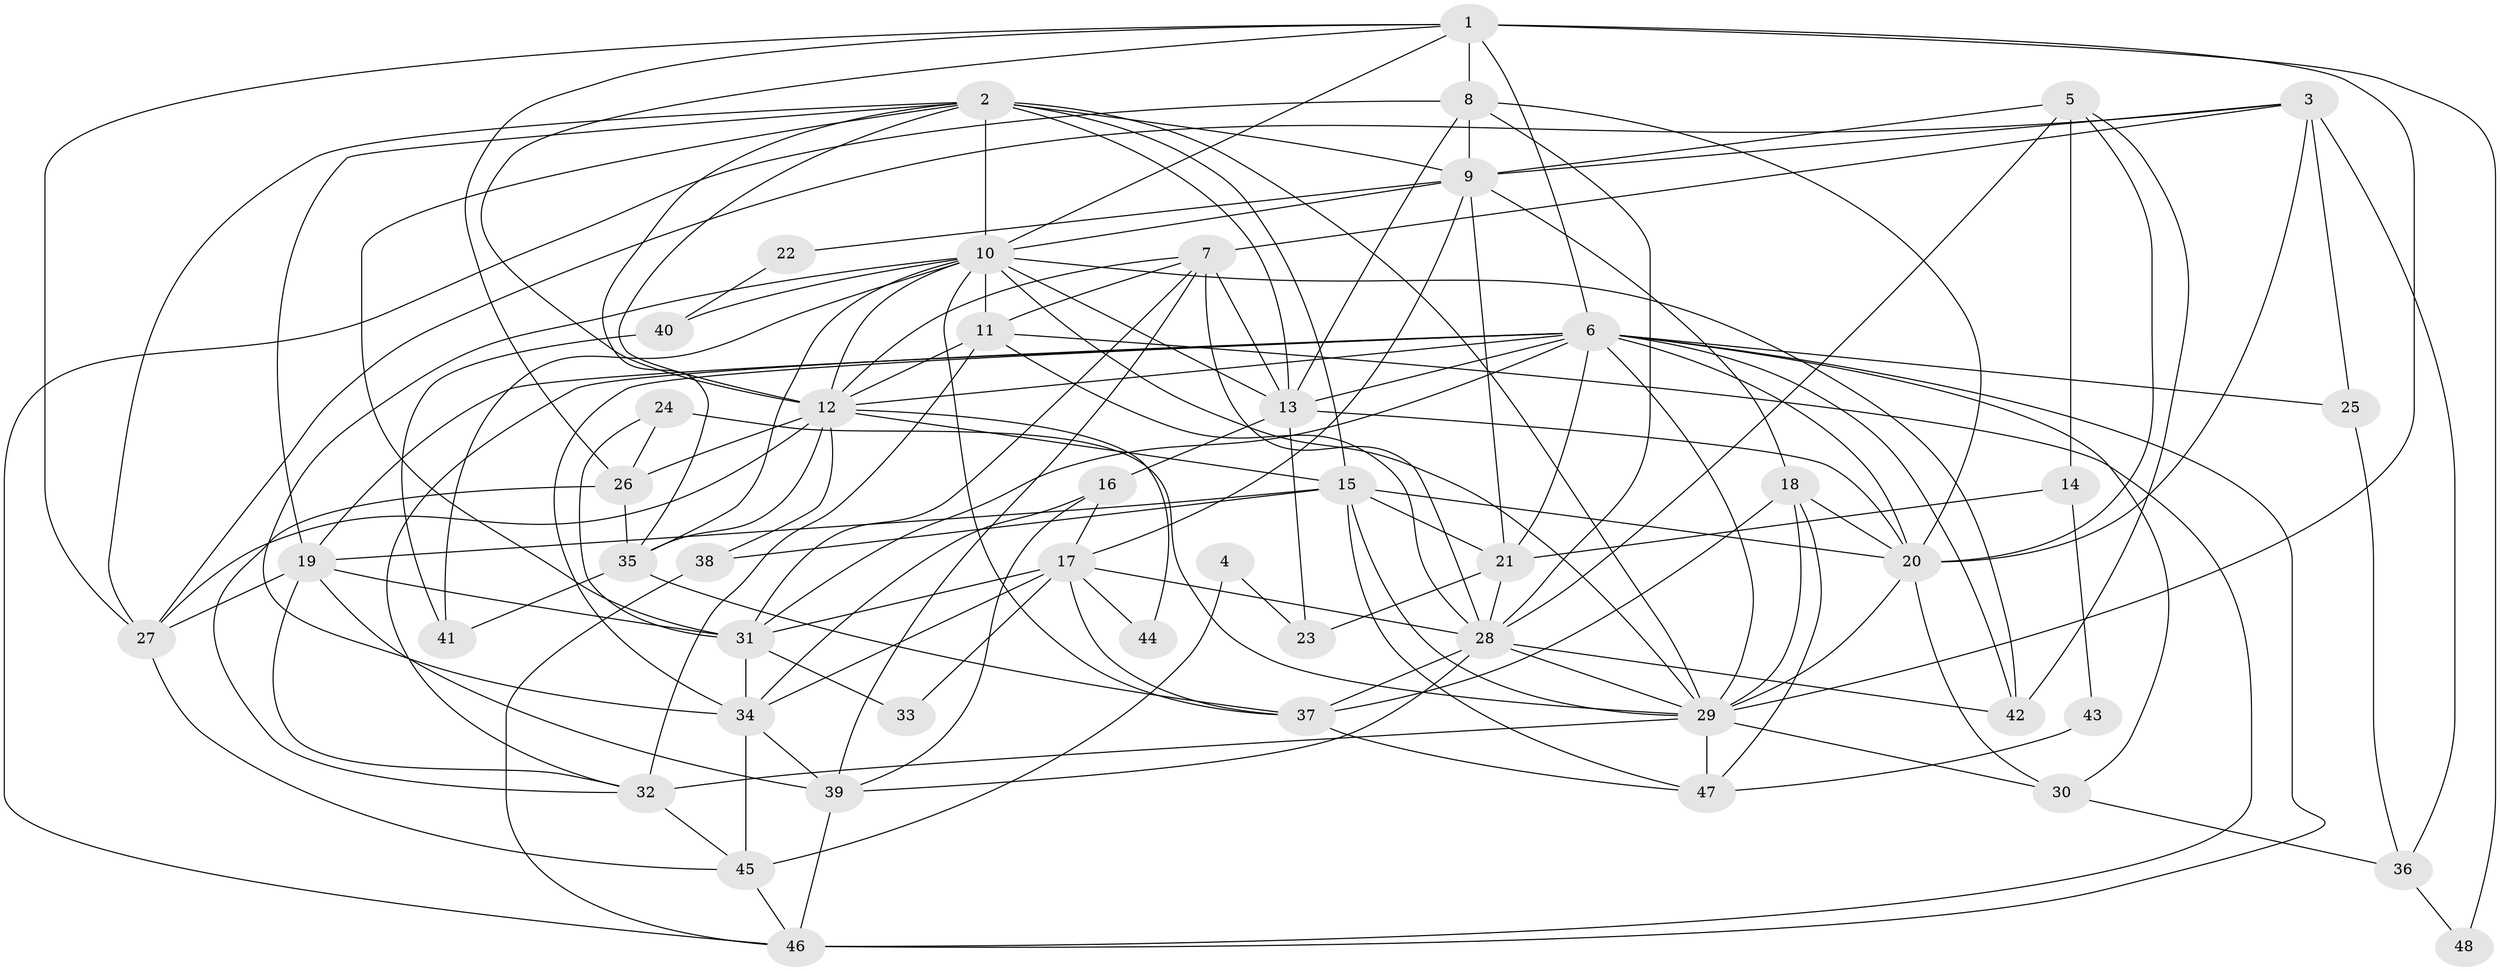 // original degree distribution, {2: 0.11666666666666667, 3: 0.25, 4: 0.2833333333333333, 5: 0.26666666666666666, 6: 0.058333333333333334, 9: 0.008333333333333333, 7: 0.008333333333333333, 8: 0.008333333333333333}
// Generated by graph-tools (version 1.1) at 2025/51/03/04/25 22:51:10]
// undirected, 48 vertices, 142 edges
graph export_dot {
  node [color=gray90,style=filled];
  1;
  2;
  3;
  4;
  5;
  6;
  7;
  8;
  9;
  10;
  11;
  12;
  13;
  14;
  15;
  16;
  17;
  18;
  19;
  20;
  21;
  22;
  23;
  24;
  25;
  26;
  27;
  28;
  29;
  30;
  31;
  32;
  33;
  34;
  35;
  36;
  37;
  38;
  39;
  40;
  41;
  42;
  43;
  44;
  45;
  46;
  47;
  48;
  1 -- 6 [weight=2.0];
  1 -- 8 [weight=2.0];
  1 -- 10 [weight=1.0];
  1 -- 12 [weight=1.0];
  1 -- 26 [weight=1.0];
  1 -- 27 [weight=1.0];
  1 -- 29 [weight=1.0];
  1 -- 48 [weight=1.0];
  2 -- 9 [weight=2.0];
  2 -- 10 [weight=4.0];
  2 -- 12 [weight=1.0];
  2 -- 13 [weight=1.0];
  2 -- 15 [weight=1.0];
  2 -- 19 [weight=1.0];
  2 -- 27 [weight=1.0];
  2 -- 29 [weight=1.0];
  2 -- 31 [weight=2.0];
  2 -- 35 [weight=1.0];
  3 -- 7 [weight=1.0];
  3 -- 9 [weight=1.0];
  3 -- 20 [weight=1.0];
  3 -- 25 [weight=3.0];
  3 -- 27 [weight=1.0];
  3 -- 36 [weight=1.0];
  4 -- 23 [weight=1.0];
  4 -- 45 [weight=1.0];
  5 -- 9 [weight=1.0];
  5 -- 14 [weight=1.0];
  5 -- 20 [weight=1.0];
  5 -- 28 [weight=1.0];
  5 -- 42 [weight=1.0];
  6 -- 12 [weight=1.0];
  6 -- 13 [weight=2.0];
  6 -- 19 [weight=2.0];
  6 -- 20 [weight=1.0];
  6 -- 21 [weight=1.0];
  6 -- 25 [weight=1.0];
  6 -- 29 [weight=1.0];
  6 -- 30 [weight=1.0];
  6 -- 31 [weight=1.0];
  6 -- 32 [weight=1.0];
  6 -- 34 [weight=1.0];
  6 -- 42 [weight=1.0];
  6 -- 46 [weight=1.0];
  7 -- 11 [weight=1.0];
  7 -- 12 [weight=1.0];
  7 -- 13 [weight=4.0];
  7 -- 28 [weight=2.0];
  7 -- 31 [weight=1.0];
  7 -- 39 [weight=1.0];
  8 -- 9 [weight=1.0];
  8 -- 13 [weight=1.0];
  8 -- 20 [weight=1.0];
  8 -- 28 [weight=1.0];
  8 -- 46 [weight=1.0];
  9 -- 10 [weight=1.0];
  9 -- 17 [weight=1.0];
  9 -- 18 [weight=1.0];
  9 -- 21 [weight=1.0];
  9 -- 22 [weight=1.0];
  10 -- 11 [weight=2.0];
  10 -- 12 [weight=1.0];
  10 -- 13 [weight=2.0];
  10 -- 29 [weight=1.0];
  10 -- 34 [weight=1.0];
  10 -- 35 [weight=1.0];
  10 -- 37 [weight=1.0];
  10 -- 40 [weight=1.0];
  10 -- 41 [weight=1.0];
  10 -- 42 [weight=2.0];
  11 -- 12 [weight=1.0];
  11 -- 28 [weight=1.0];
  11 -- 32 [weight=1.0];
  11 -- 46 [weight=1.0];
  12 -- 15 [weight=1.0];
  12 -- 26 [weight=1.0];
  12 -- 27 [weight=1.0];
  12 -- 35 [weight=1.0];
  12 -- 38 [weight=1.0];
  12 -- 44 [weight=1.0];
  13 -- 16 [weight=1.0];
  13 -- 20 [weight=1.0];
  13 -- 23 [weight=1.0];
  14 -- 21 [weight=1.0];
  14 -- 43 [weight=1.0];
  15 -- 19 [weight=1.0];
  15 -- 20 [weight=1.0];
  15 -- 21 [weight=1.0];
  15 -- 29 [weight=1.0];
  15 -- 38 [weight=1.0];
  15 -- 47 [weight=1.0];
  16 -- 17 [weight=1.0];
  16 -- 34 [weight=1.0];
  16 -- 39 [weight=1.0];
  17 -- 28 [weight=1.0];
  17 -- 31 [weight=1.0];
  17 -- 33 [weight=1.0];
  17 -- 34 [weight=1.0];
  17 -- 37 [weight=1.0];
  17 -- 44 [weight=1.0];
  18 -- 20 [weight=2.0];
  18 -- 29 [weight=1.0];
  18 -- 37 [weight=2.0];
  18 -- 47 [weight=1.0];
  19 -- 27 [weight=1.0];
  19 -- 31 [weight=1.0];
  19 -- 32 [weight=1.0];
  19 -- 39 [weight=1.0];
  20 -- 29 [weight=1.0];
  20 -- 30 [weight=1.0];
  21 -- 23 [weight=1.0];
  21 -- 28 [weight=1.0];
  22 -- 40 [weight=1.0];
  24 -- 26 [weight=1.0];
  24 -- 29 [weight=1.0];
  24 -- 31 [weight=2.0];
  25 -- 36 [weight=1.0];
  26 -- 32 [weight=1.0];
  26 -- 35 [weight=1.0];
  27 -- 45 [weight=1.0];
  28 -- 29 [weight=2.0];
  28 -- 37 [weight=1.0];
  28 -- 39 [weight=1.0];
  28 -- 42 [weight=1.0];
  29 -- 30 [weight=1.0];
  29 -- 32 [weight=1.0];
  29 -- 47 [weight=1.0];
  30 -- 36 [weight=1.0];
  31 -- 33 [weight=1.0];
  31 -- 34 [weight=2.0];
  32 -- 45 [weight=1.0];
  34 -- 39 [weight=1.0];
  34 -- 45 [weight=1.0];
  35 -- 37 [weight=1.0];
  35 -- 41 [weight=1.0];
  36 -- 48 [weight=1.0];
  37 -- 47 [weight=1.0];
  38 -- 46 [weight=1.0];
  39 -- 46 [weight=1.0];
  40 -- 41 [weight=1.0];
  43 -- 47 [weight=1.0];
  45 -- 46 [weight=1.0];
}
